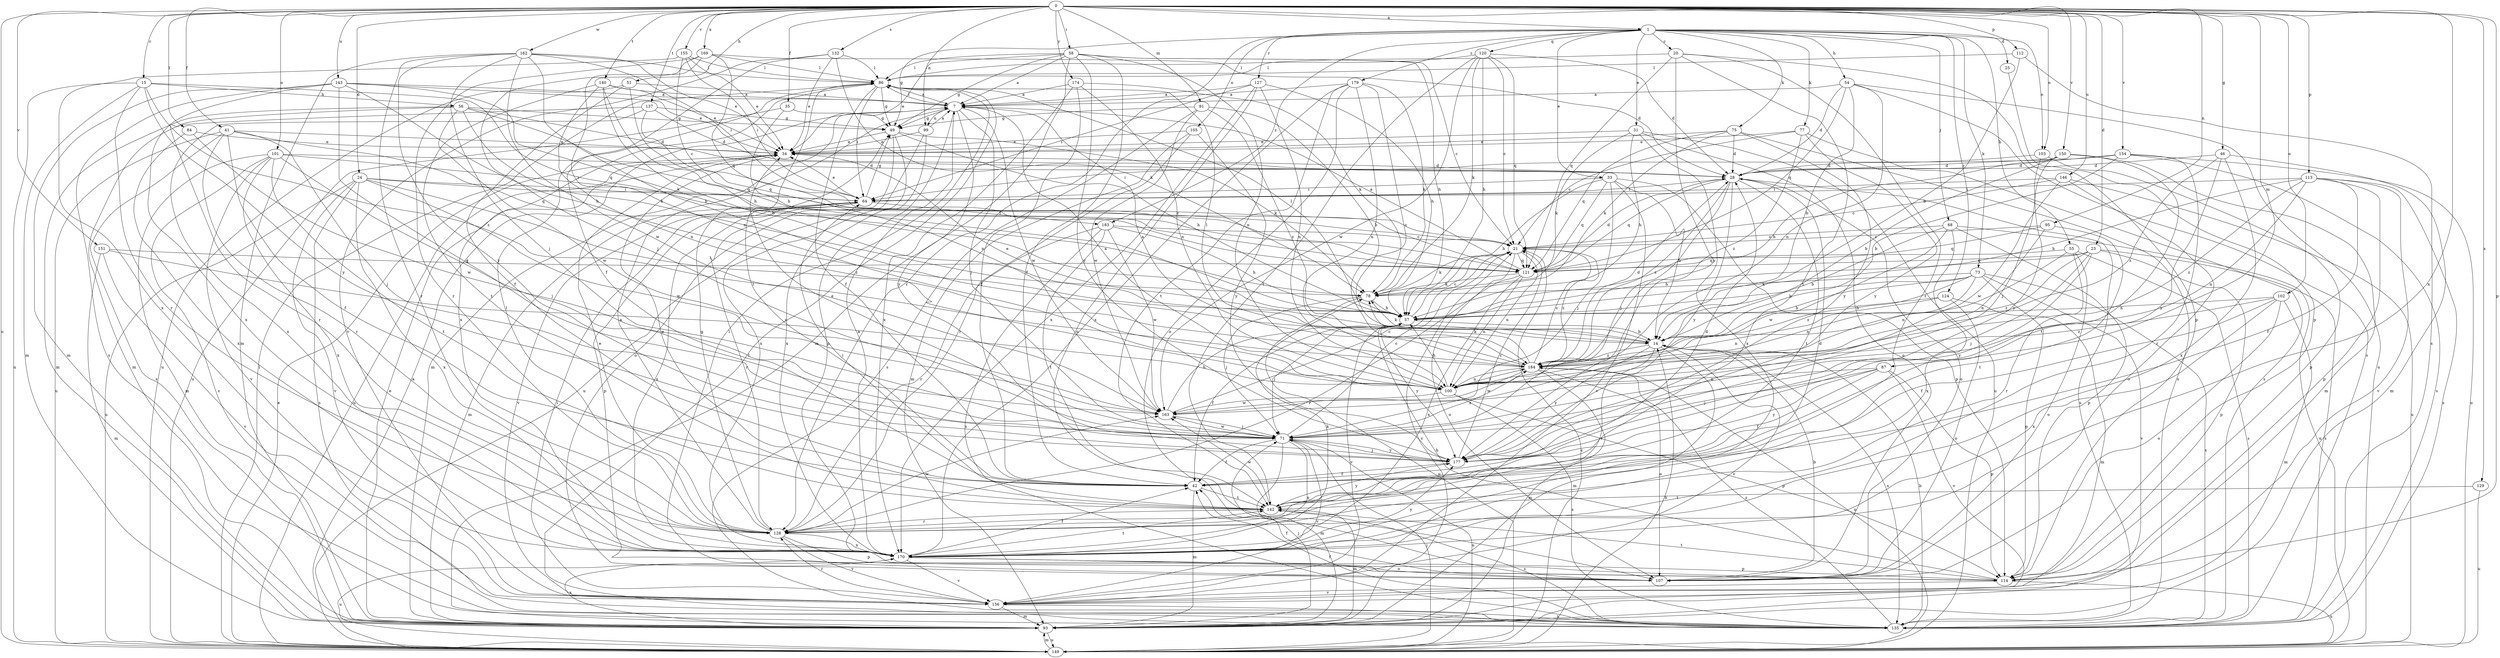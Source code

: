 strict digraph  {
0;
1;
7;
14;
15;
20;
21;
23;
24;
25;
28;
31;
33;
34;
35;
41;
42;
46;
49;
51;
54;
55;
56;
57;
58;
64;
68;
71;
73;
75;
77;
78;
84;
86;
87;
91;
93;
95;
99;
100;
101;
102;
103;
105;
107;
112;
113;
114;
120;
121;
124;
127;
128;
129;
132;
135;
137;
140;
142;
143;
146;
149;
150;
151;
154;
155;
156;
162;
163;
169;
170;
174;
177;
179;
183;
184;
0 -> 1  [label=a];
0 -> 15  [label=c];
0 -> 23  [label=d];
0 -> 24  [label=d];
0 -> 35  [label=f];
0 -> 41  [label=f];
0 -> 46  [label=g];
0 -> 51  [label=h];
0 -> 58  [label=i];
0 -> 84  [label=l];
0 -> 87  [label=m];
0 -> 91  [label=m];
0 -> 95  [label=n];
0 -> 99  [label=n];
0 -> 101  [label=o];
0 -> 102  [label=o];
0 -> 103  [label=o];
0 -> 112  [label=p];
0 -> 113  [label=p];
0 -> 114  [label=p];
0 -> 129  [label=s];
0 -> 132  [label=s];
0 -> 137  [label=t];
0 -> 140  [label=t];
0 -> 143  [label=u];
0 -> 146  [label=u];
0 -> 149  [label=u];
0 -> 150  [label=v];
0 -> 151  [label=v];
0 -> 154  [label=v];
0 -> 155  [label=v];
0 -> 162  [label=w];
0 -> 169  [label=x];
0 -> 170  [label=x];
0 -> 174  [label=y];
1 -> 20  [label=c];
1 -> 25  [label=d];
1 -> 31  [label=e];
1 -> 33  [label=e];
1 -> 49  [label=g];
1 -> 54  [label=h];
1 -> 55  [label=h];
1 -> 68  [label=j];
1 -> 73  [label=k];
1 -> 75  [label=k];
1 -> 77  [label=k];
1 -> 103  [label=o];
1 -> 105  [label=o];
1 -> 120  [label=q];
1 -> 124  [label=r];
1 -> 127  [label=r];
1 -> 128  [label=r];
1 -> 179  [label=z];
1 -> 183  [label=z];
7 -> 49  [label=g];
7 -> 71  [label=j];
7 -> 86  [label=l];
7 -> 93  [label=m];
7 -> 99  [label=n];
7 -> 114  [label=p];
7 -> 163  [label=w];
7 -> 177  [label=y];
14 -> 34  [label=e];
14 -> 78  [label=k];
14 -> 93  [label=m];
14 -> 128  [label=r];
14 -> 135  [label=s];
14 -> 156  [label=v];
14 -> 177  [label=y];
14 -> 184  [label=z];
15 -> 56  [label=h];
15 -> 93  [label=m];
15 -> 121  [label=q];
15 -> 128  [label=r];
15 -> 149  [label=u];
15 -> 177  [label=y];
15 -> 184  [label=z];
20 -> 86  [label=l];
20 -> 114  [label=p];
20 -> 121  [label=q];
20 -> 128  [label=r];
20 -> 142  [label=t];
20 -> 177  [label=y];
21 -> 78  [label=k];
21 -> 100  [label=n];
21 -> 107  [label=o];
21 -> 121  [label=q];
21 -> 184  [label=z];
23 -> 57  [label=h];
23 -> 71  [label=j];
23 -> 114  [label=p];
23 -> 121  [label=q];
23 -> 135  [label=s];
23 -> 177  [label=y];
23 -> 184  [label=z];
24 -> 21  [label=c];
24 -> 64  [label=i];
24 -> 135  [label=s];
24 -> 149  [label=u];
24 -> 156  [label=v];
24 -> 163  [label=w];
24 -> 170  [label=x];
24 -> 184  [label=z];
25 -> 114  [label=p];
28 -> 64  [label=i];
28 -> 71  [label=j];
28 -> 107  [label=o];
28 -> 121  [label=q];
28 -> 135  [label=s];
28 -> 142  [label=t];
28 -> 177  [label=y];
28 -> 184  [label=z];
31 -> 34  [label=e];
31 -> 57  [label=h];
31 -> 78  [label=k];
31 -> 107  [label=o];
31 -> 149  [label=u];
31 -> 170  [label=x];
33 -> 14  [label=b];
33 -> 57  [label=h];
33 -> 64  [label=i];
33 -> 71  [label=j];
33 -> 114  [label=p];
33 -> 121  [label=q];
33 -> 156  [label=v];
34 -> 28  [label=d];
34 -> 149  [label=u];
35 -> 49  [label=g];
35 -> 100  [label=n];
35 -> 149  [label=u];
41 -> 34  [label=e];
41 -> 42  [label=f];
41 -> 71  [label=j];
41 -> 121  [label=q];
41 -> 128  [label=r];
41 -> 135  [label=s];
41 -> 149  [label=u];
42 -> 28  [label=d];
42 -> 86  [label=l];
42 -> 93  [label=m];
42 -> 142  [label=t];
46 -> 28  [label=d];
46 -> 93  [label=m];
46 -> 170  [label=x];
46 -> 177  [label=y];
46 -> 184  [label=z];
49 -> 34  [label=e];
49 -> 57  [label=h];
49 -> 78  [label=k];
49 -> 107  [label=o];
49 -> 170  [label=x];
51 -> 7  [label=a];
51 -> 42  [label=f];
51 -> 57  [label=h];
51 -> 149  [label=u];
54 -> 7  [label=a];
54 -> 14  [label=b];
54 -> 28  [label=d];
54 -> 100  [label=n];
54 -> 121  [label=q];
54 -> 135  [label=s];
54 -> 149  [label=u];
55 -> 100  [label=n];
55 -> 107  [label=o];
55 -> 121  [label=q];
55 -> 128  [label=r];
55 -> 135  [label=s];
56 -> 28  [label=d];
56 -> 49  [label=g];
56 -> 78  [label=k];
56 -> 93  [label=m];
56 -> 121  [label=q];
56 -> 128  [label=r];
56 -> 163  [label=w];
57 -> 14  [label=b];
57 -> 21  [label=c];
57 -> 42  [label=f];
57 -> 71  [label=j];
57 -> 86  [label=l];
57 -> 156  [label=v];
57 -> 177  [label=y];
58 -> 7  [label=a];
58 -> 21  [label=c];
58 -> 34  [label=e];
58 -> 42  [label=f];
58 -> 49  [label=g];
58 -> 57  [label=h];
58 -> 86  [label=l];
58 -> 93  [label=m];
58 -> 100  [label=n];
58 -> 177  [label=y];
64 -> 34  [label=e];
64 -> 49  [label=g];
64 -> 93  [label=m];
64 -> 114  [label=p];
64 -> 128  [label=r];
64 -> 156  [label=v];
64 -> 170  [label=x];
64 -> 183  [label=f];
68 -> 14  [label=b];
68 -> 21  [label=c];
68 -> 114  [label=p];
68 -> 149  [label=u];
68 -> 163  [label=w];
68 -> 170  [label=x];
71 -> 21  [label=c];
71 -> 34  [label=e];
71 -> 42  [label=f];
71 -> 93  [label=m];
71 -> 149  [label=u];
71 -> 156  [label=v];
71 -> 163  [label=w];
71 -> 170  [label=x];
71 -> 177  [label=y];
71 -> 184  [label=z];
73 -> 14  [label=b];
73 -> 57  [label=h];
73 -> 78  [label=k];
73 -> 100  [label=n];
73 -> 114  [label=p];
73 -> 135  [label=s];
73 -> 156  [label=v];
73 -> 184  [label=z];
75 -> 28  [label=d];
75 -> 34  [label=e];
75 -> 78  [label=k];
75 -> 121  [label=q];
75 -> 135  [label=s];
75 -> 177  [label=y];
77 -> 21  [label=c];
77 -> 34  [label=e];
77 -> 135  [label=s];
77 -> 177  [label=y];
77 -> 184  [label=z];
78 -> 57  [label=h];
78 -> 71  [label=j];
78 -> 149  [label=u];
84 -> 34  [label=e];
84 -> 163  [label=w];
84 -> 170  [label=x];
86 -> 7  [label=a];
86 -> 42  [label=f];
86 -> 49  [label=g];
86 -> 64  [label=i];
86 -> 170  [label=x];
87 -> 42  [label=f];
87 -> 71  [label=j];
87 -> 100  [label=n];
87 -> 114  [label=p];
87 -> 156  [label=v];
87 -> 177  [label=y];
91 -> 14  [label=b];
91 -> 49  [label=g];
91 -> 135  [label=s];
91 -> 163  [label=w];
91 -> 184  [label=z];
93 -> 21  [label=c];
93 -> 34  [label=e];
93 -> 71  [label=j];
93 -> 149  [label=u];
93 -> 170  [label=x];
95 -> 21  [label=c];
95 -> 100  [label=n];
95 -> 121  [label=q];
95 -> 142  [label=t];
99 -> 7  [label=a];
99 -> 34  [label=e];
99 -> 149  [label=u];
99 -> 170  [label=x];
100 -> 7  [label=a];
100 -> 57  [label=h];
100 -> 114  [label=p];
100 -> 135  [label=s];
100 -> 163  [label=w];
100 -> 184  [label=z];
101 -> 28  [label=d];
101 -> 64  [label=i];
101 -> 71  [label=j];
101 -> 93  [label=m];
101 -> 135  [label=s];
101 -> 142  [label=t];
101 -> 156  [label=v];
101 -> 170  [label=x];
102 -> 42  [label=f];
102 -> 57  [label=h];
102 -> 93  [label=m];
102 -> 107  [label=o];
102 -> 170  [label=x];
102 -> 184  [label=z];
103 -> 28  [label=d];
103 -> 114  [label=p];
103 -> 177  [label=y];
105 -> 34  [label=e];
105 -> 93  [label=m];
105 -> 128  [label=r];
105 -> 177  [label=y];
107 -> 14  [label=b];
107 -> 42  [label=f];
107 -> 86  [label=l];
112 -> 14  [label=b];
112 -> 86  [label=l];
112 -> 135  [label=s];
113 -> 42  [label=f];
113 -> 57  [label=h];
113 -> 64  [label=i];
113 -> 100  [label=n];
113 -> 114  [label=p];
113 -> 135  [label=s];
113 -> 156  [label=v];
113 -> 184  [label=z];
114 -> 57  [label=h];
114 -> 142  [label=t];
114 -> 149  [label=u];
114 -> 156  [label=v];
120 -> 21  [label=c];
120 -> 28  [label=d];
120 -> 57  [label=h];
120 -> 78  [label=k];
120 -> 86  [label=l];
120 -> 121  [label=q];
120 -> 142  [label=t];
120 -> 163  [label=w];
121 -> 7  [label=a];
121 -> 28  [label=d];
121 -> 78  [label=k];
121 -> 100  [label=n];
121 -> 128  [label=r];
121 -> 170  [label=x];
124 -> 57  [label=h];
124 -> 93  [label=m];
124 -> 100  [label=n];
124 -> 107  [label=o];
127 -> 7  [label=a];
127 -> 57  [label=h];
127 -> 64  [label=i];
127 -> 100  [label=n];
127 -> 107  [label=o];
127 -> 170  [label=x];
128 -> 7  [label=a];
128 -> 34  [label=e];
128 -> 49  [label=g];
128 -> 86  [label=l];
128 -> 114  [label=p];
128 -> 156  [label=v];
128 -> 163  [label=w];
128 -> 170  [label=x];
129 -> 142  [label=t];
129 -> 149  [label=u];
132 -> 34  [label=e];
132 -> 42  [label=f];
132 -> 78  [label=k];
132 -> 86  [label=l];
132 -> 156  [label=v];
135 -> 14  [label=b];
135 -> 42  [label=f];
135 -> 86  [label=l];
135 -> 184  [label=z];
137 -> 28  [label=d];
137 -> 49  [label=g];
137 -> 93  [label=m];
137 -> 121  [label=q];
137 -> 170  [label=x];
140 -> 7  [label=a];
140 -> 14  [label=b];
140 -> 34  [label=e];
140 -> 57  [label=h];
140 -> 100  [label=n];
140 -> 142  [label=t];
142 -> 28  [label=d];
142 -> 34  [label=e];
142 -> 64  [label=i];
142 -> 93  [label=m];
142 -> 128  [label=r];
142 -> 135  [label=s];
142 -> 163  [label=w];
142 -> 177  [label=y];
143 -> 7  [label=a];
143 -> 34  [label=e];
143 -> 57  [label=h];
143 -> 71  [label=j];
143 -> 78  [label=k];
143 -> 93  [label=m];
143 -> 135  [label=s];
143 -> 170  [label=x];
146 -> 21  [label=c];
146 -> 64  [label=i];
146 -> 107  [label=o];
146 -> 149  [label=u];
146 -> 163  [label=w];
149 -> 7  [label=a];
149 -> 14  [label=b];
149 -> 21  [label=c];
149 -> 34  [label=e];
149 -> 71  [label=j];
149 -> 86  [label=l];
149 -> 93  [label=m];
150 -> 14  [label=b];
150 -> 28  [label=d];
150 -> 57  [label=h];
150 -> 71  [label=j];
150 -> 93  [label=m];
150 -> 142  [label=t];
151 -> 93  [label=m];
151 -> 100  [label=n];
151 -> 121  [label=q];
151 -> 156  [label=v];
154 -> 14  [label=b];
154 -> 28  [label=d];
154 -> 64  [label=i];
154 -> 128  [label=r];
154 -> 135  [label=s];
154 -> 149  [label=u];
155 -> 21  [label=c];
155 -> 34  [label=e];
155 -> 64  [label=i];
155 -> 86  [label=l];
155 -> 170  [label=x];
156 -> 64  [label=i];
156 -> 93  [label=m];
156 -> 128  [label=r];
156 -> 135  [label=s];
162 -> 14  [label=b];
162 -> 34  [label=e];
162 -> 64  [label=i];
162 -> 71  [label=j];
162 -> 86  [label=l];
162 -> 93  [label=m];
162 -> 128  [label=r];
162 -> 163  [label=w];
162 -> 177  [label=y];
163 -> 21  [label=c];
163 -> 57  [label=h];
163 -> 71  [label=j];
169 -> 28  [label=d];
169 -> 71  [label=j];
169 -> 86  [label=l];
169 -> 100  [label=n];
169 -> 121  [label=q];
169 -> 128  [label=r];
170 -> 7  [label=a];
170 -> 42  [label=f];
170 -> 78  [label=k];
170 -> 107  [label=o];
170 -> 114  [label=p];
170 -> 142  [label=t];
170 -> 149  [label=u];
170 -> 156  [label=v];
170 -> 177  [label=y];
174 -> 7  [label=a];
174 -> 42  [label=f];
174 -> 78  [label=k];
174 -> 100  [label=n];
174 -> 170  [label=x];
177 -> 21  [label=c];
177 -> 42  [label=f];
177 -> 71  [label=j];
179 -> 7  [label=a];
179 -> 78  [label=k];
179 -> 100  [label=n];
179 -> 107  [label=o];
179 -> 142  [label=t];
179 -> 170  [label=x];
179 -> 184  [label=z];
183 -> 21  [label=c];
183 -> 57  [label=h];
183 -> 128  [label=r];
183 -> 135  [label=s];
183 -> 142  [label=t];
183 -> 163  [label=w];
184 -> 7  [label=a];
184 -> 21  [label=c];
184 -> 28  [label=d];
184 -> 78  [label=k];
184 -> 86  [label=l];
184 -> 93  [label=m];
184 -> 100  [label=n];
184 -> 107  [label=o];
184 -> 149  [label=u];
184 -> 163  [label=w];
}
